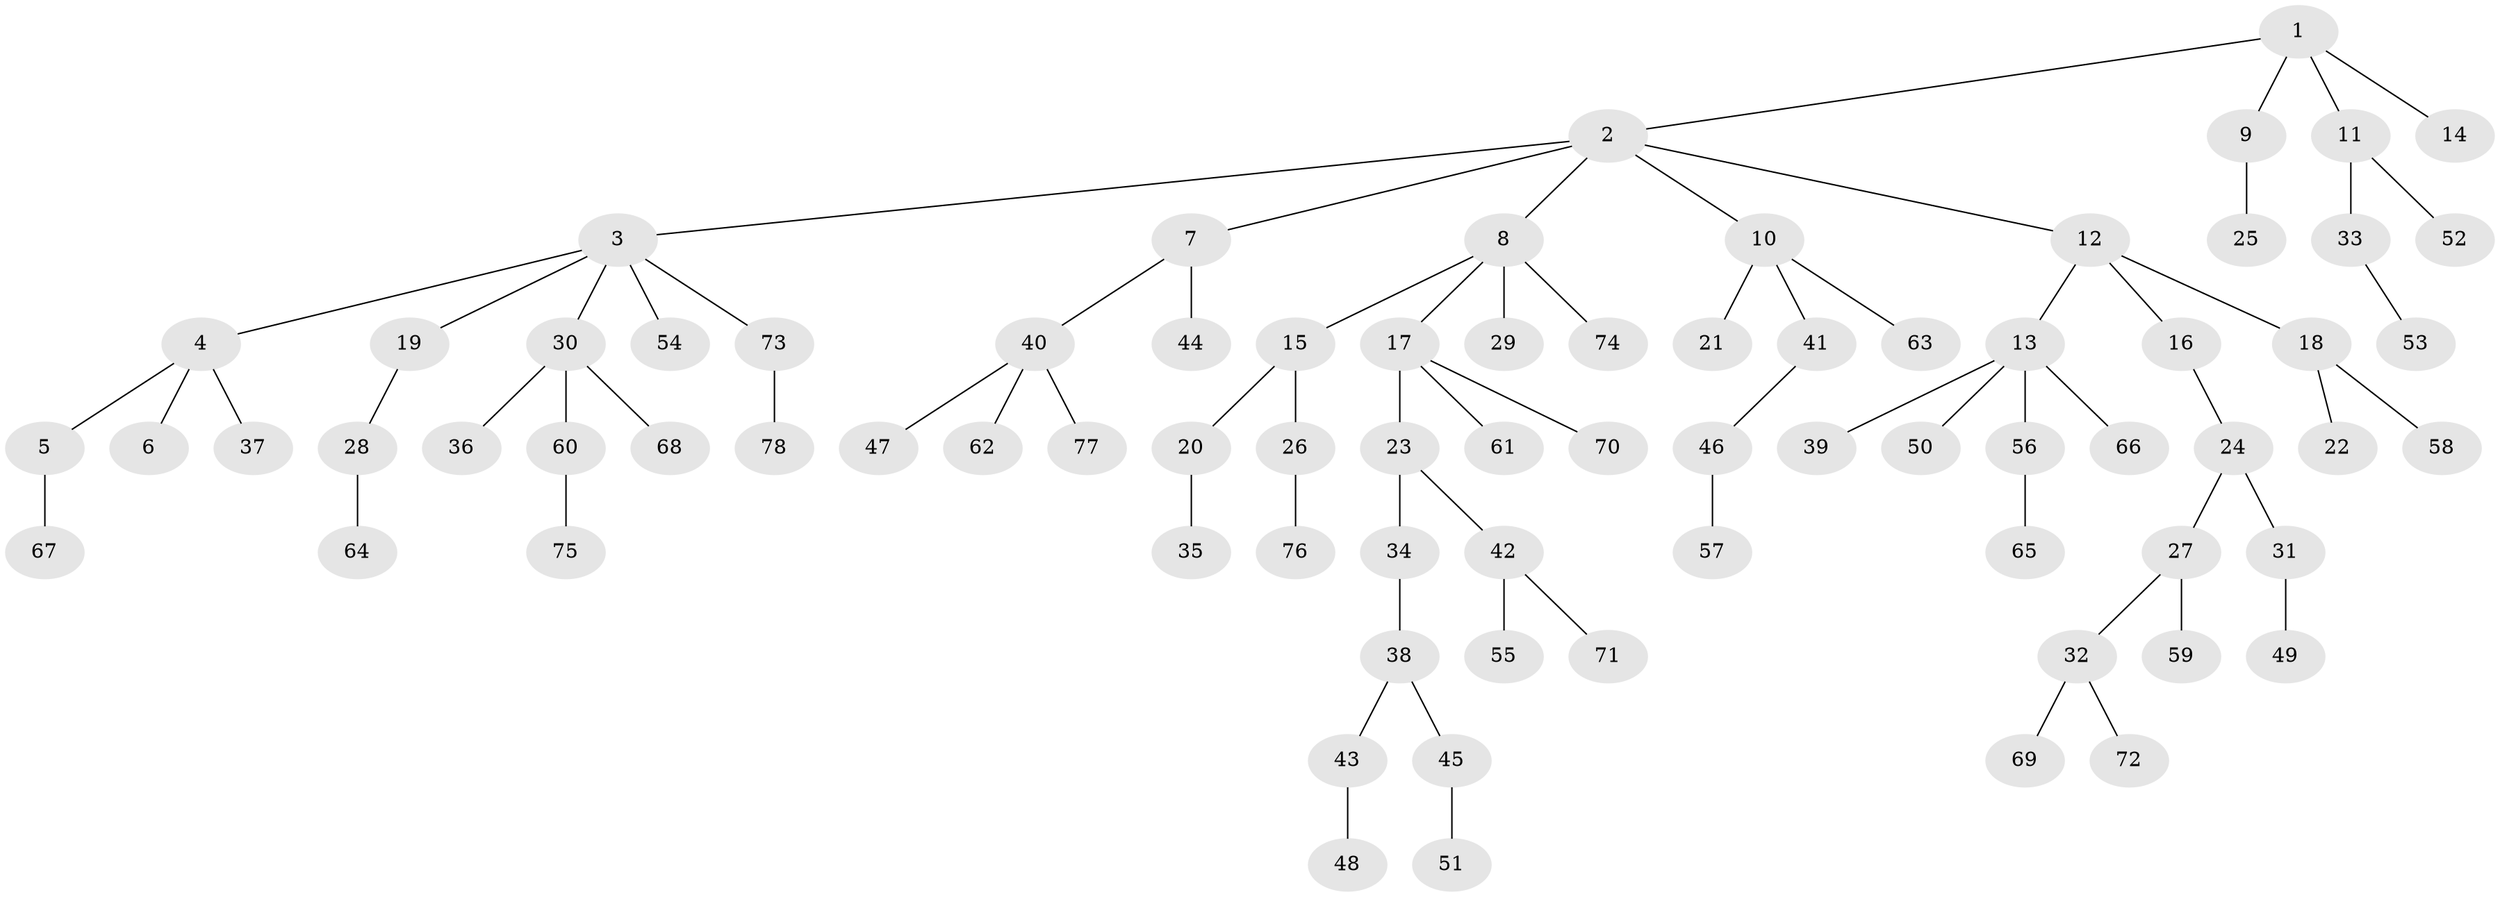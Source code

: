 // coarse degree distribution, {3: 0.24390243902439024, 7: 0.024390243902439025, 5: 0.024390243902439025, 1: 0.5365853658536586, 2: 0.14634146341463414, 4: 0.024390243902439025}
// Generated by graph-tools (version 1.1) at 2025/51/03/04/25 22:51:50]
// undirected, 78 vertices, 77 edges
graph export_dot {
  node [color=gray90,style=filled];
  1;
  2;
  3;
  4;
  5;
  6;
  7;
  8;
  9;
  10;
  11;
  12;
  13;
  14;
  15;
  16;
  17;
  18;
  19;
  20;
  21;
  22;
  23;
  24;
  25;
  26;
  27;
  28;
  29;
  30;
  31;
  32;
  33;
  34;
  35;
  36;
  37;
  38;
  39;
  40;
  41;
  42;
  43;
  44;
  45;
  46;
  47;
  48;
  49;
  50;
  51;
  52;
  53;
  54;
  55;
  56;
  57;
  58;
  59;
  60;
  61;
  62;
  63;
  64;
  65;
  66;
  67;
  68;
  69;
  70;
  71;
  72;
  73;
  74;
  75;
  76;
  77;
  78;
  1 -- 2;
  1 -- 9;
  1 -- 11;
  1 -- 14;
  2 -- 3;
  2 -- 7;
  2 -- 8;
  2 -- 10;
  2 -- 12;
  3 -- 4;
  3 -- 19;
  3 -- 30;
  3 -- 54;
  3 -- 73;
  4 -- 5;
  4 -- 6;
  4 -- 37;
  5 -- 67;
  7 -- 40;
  7 -- 44;
  8 -- 15;
  8 -- 17;
  8 -- 29;
  8 -- 74;
  9 -- 25;
  10 -- 21;
  10 -- 41;
  10 -- 63;
  11 -- 33;
  11 -- 52;
  12 -- 13;
  12 -- 16;
  12 -- 18;
  13 -- 39;
  13 -- 50;
  13 -- 56;
  13 -- 66;
  15 -- 20;
  15 -- 26;
  16 -- 24;
  17 -- 23;
  17 -- 61;
  17 -- 70;
  18 -- 22;
  18 -- 58;
  19 -- 28;
  20 -- 35;
  23 -- 34;
  23 -- 42;
  24 -- 27;
  24 -- 31;
  26 -- 76;
  27 -- 32;
  27 -- 59;
  28 -- 64;
  30 -- 36;
  30 -- 60;
  30 -- 68;
  31 -- 49;
  32 -- 69;
  32 -- 72;
  33 -- 53;
  34 -- 38;
  38 -- 43;
  38 -- 45;
  40 -- 47;
  40 -- 62;
  40 -- 77;
  41 -- 46;
  42 -- 55;
  42 -- 71;
  43 -- 48;
  45 -- 51;
  46 -- 57;
  56 -- 65;
  60 -- 75;
  73 -- 78;
}
